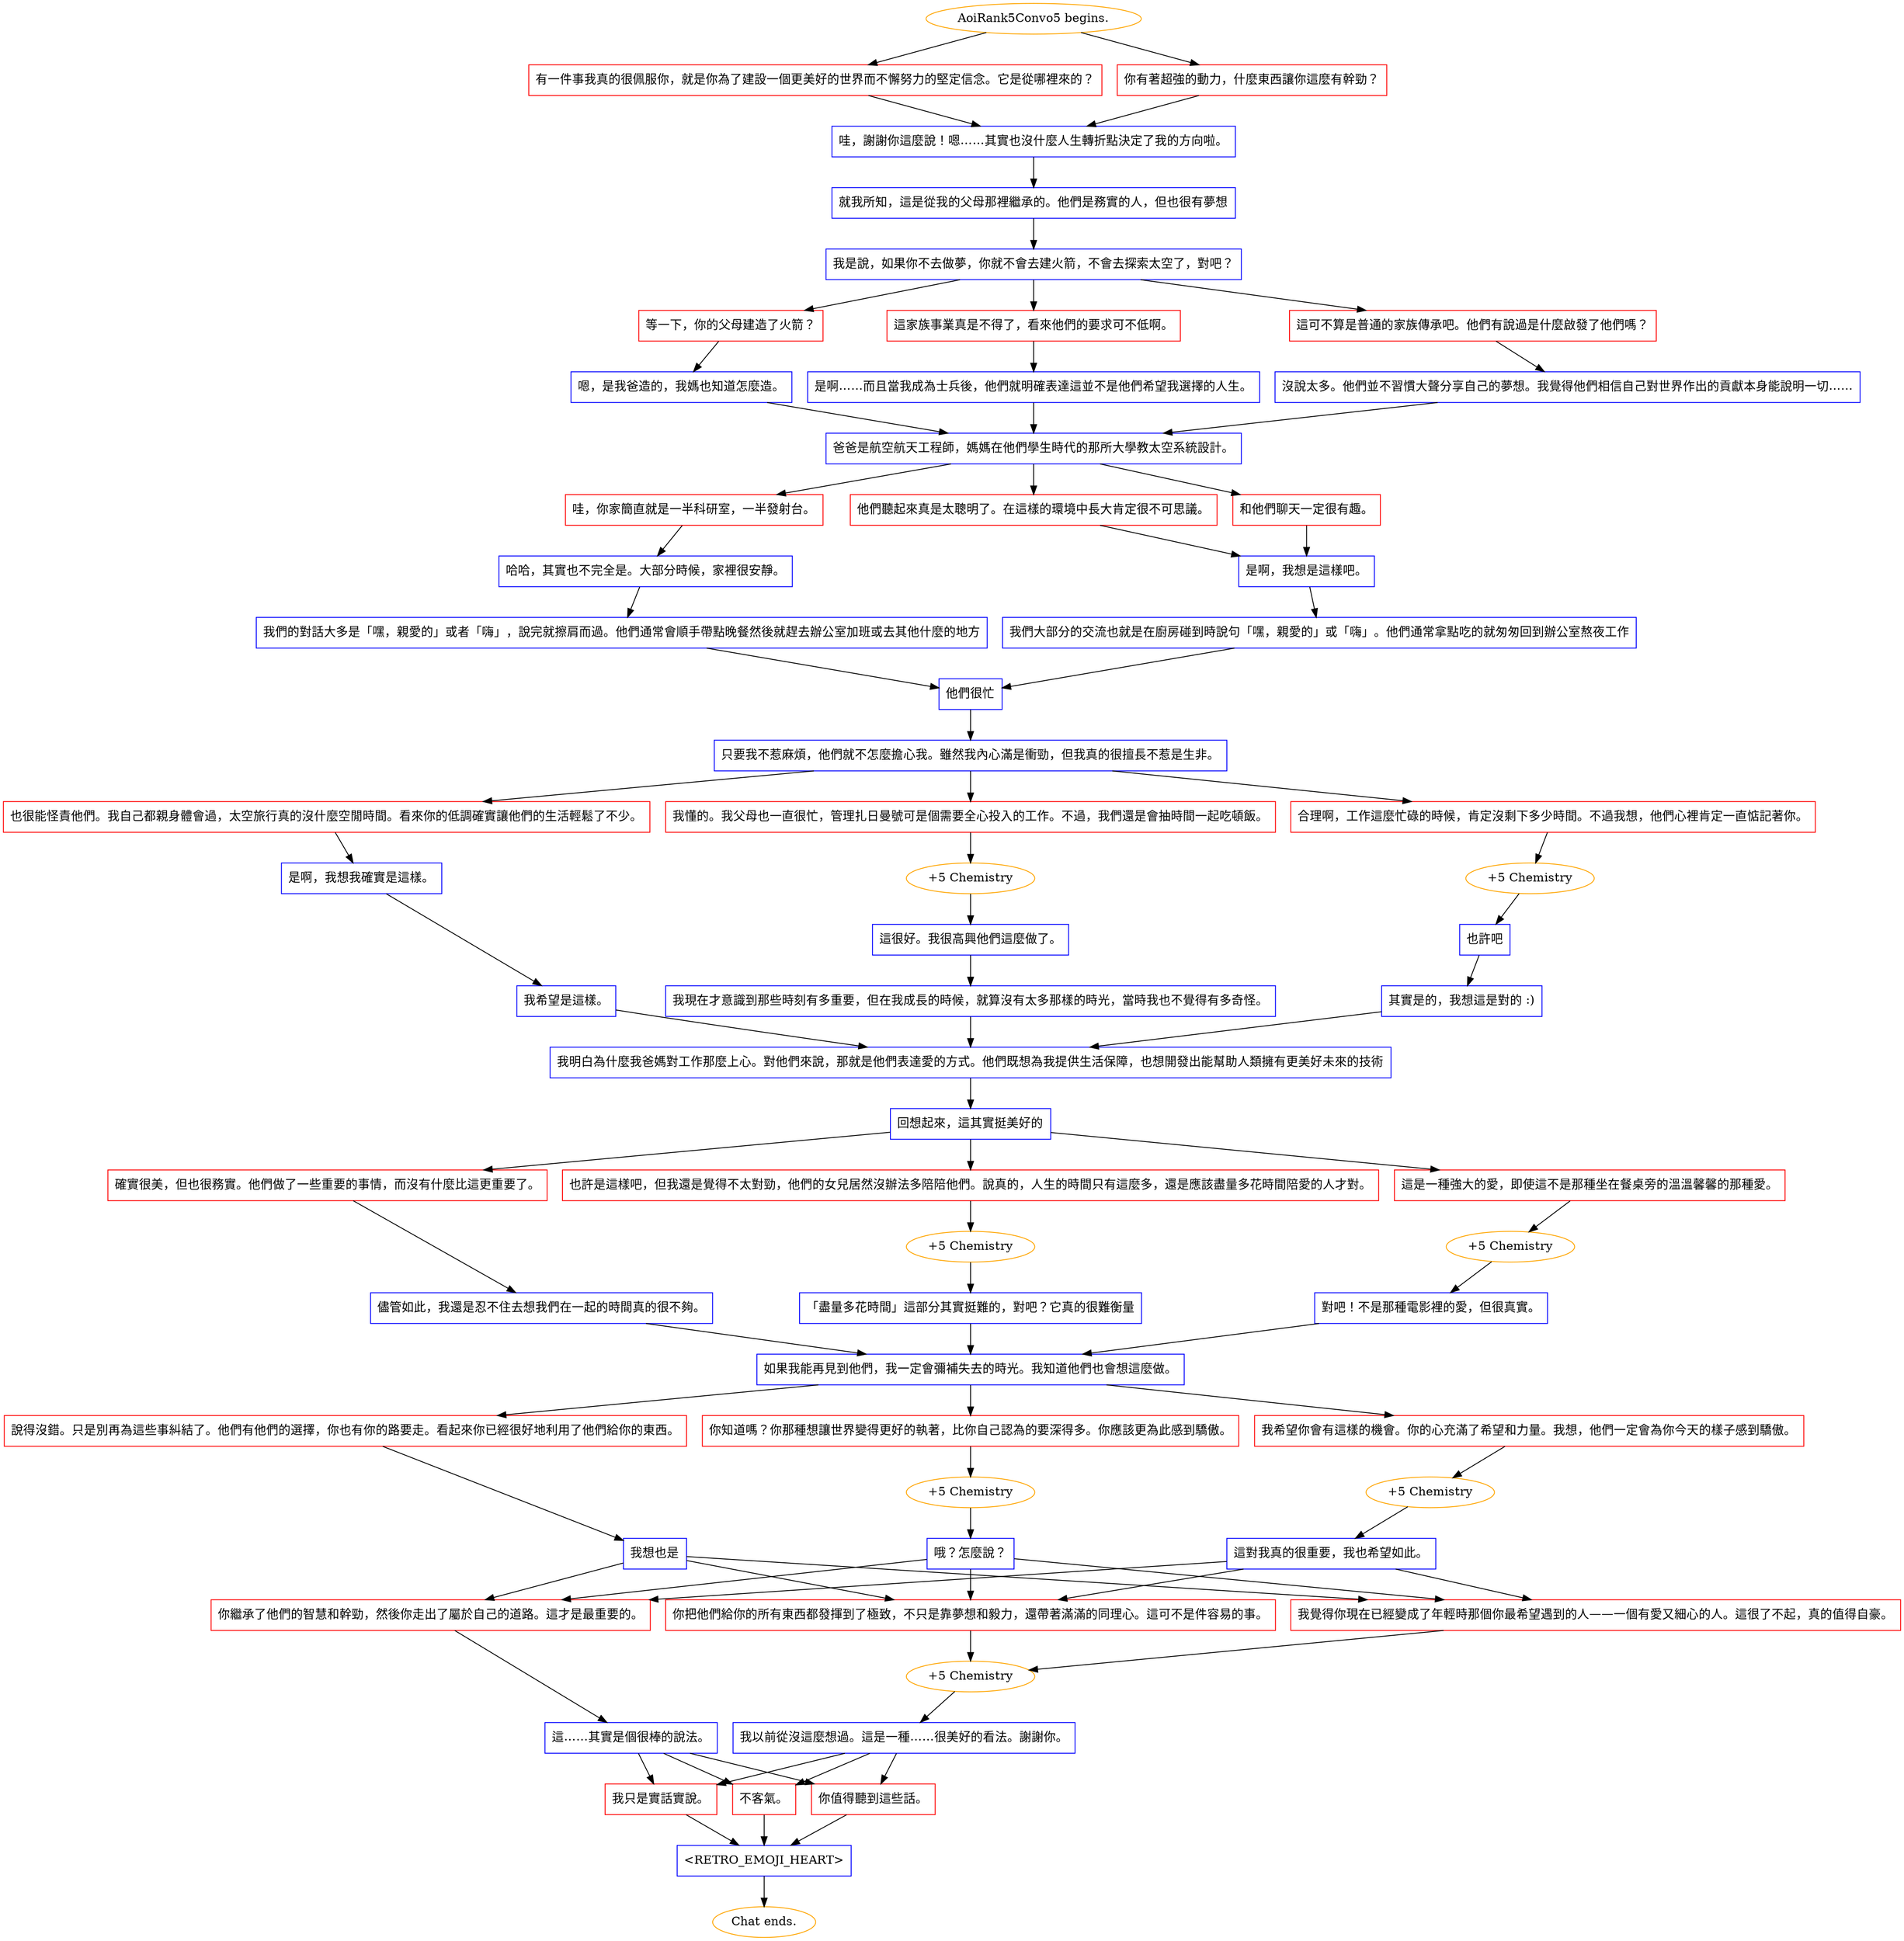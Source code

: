 digraph {
	"AoiRank5Convo5 begins." [color=orange];
		"AoiRank5Convo5 begins." -> j72542488;
		"AoiRank5Convo5 begins." -> j1036789572;
	j72542488 [label="有一件事我真的很佩服你，就是你為了建設一個更美好的世界而不懈努力的堅定信念。它是從哪裡來的？",shape=box,color=red];
		j72542488 -> j3662529155;
	j1036789572 [label="你有著超強的動力，什麼東西讓你這麼有幹勁？",shape=box,color=red];
		j1036789572 -> j3662529155;
	j3662529155 [label="哇，謝謝你這麼說！嗯……其實也沒什麼人生轉折點決定了我的方向啦。",shape=box,color=blue];
		j3662529155 -> j2889969498;
	j2889969498 [label="就我所知，這是從我的父母那裡繼承的。他們是務實的人，但也很有夢想",shape=box,color=blue];
		j2889969498 -> j4006446818;
	j4006446818 [label="我是說，如果你不去做夢，你就不會去建火箭，不會去探索太空了，對吧？",shape=box,color=blue];
		j4006446818 -> j1595736609;
		j4006446818 -> j3552612503;
		j4006446818 -> j3162782903;
	j1595736609 [label="等一下，你的父母建造了火箭？",shape=box,color=red];
		j1595736609 -> j1302883640;
	j3552612503 [label="這家族事業真是不得了，看來他們的要求可不低啊。",shape=box,color=red];
		j3552612503 -> j3015186175;
	j3162782903 [label="這可不算是普通的家族傳承吧。他們有說過是什麼啟發了他們嗎？",shape=box,color=red];
		j3162782903 -> j1525611988;
	j1302883640 [label="嗯，是我爸造的，我媽也知道怎麼造。",shape=box,color=blue];
		j1302883640 -> j256710467;
	j3015186175 [label="是啊……而且當我成為士兵後，他們就明確表達這並不是他們希望我選擇的人生。",shape=box,color=blue];
		j3015186175 -> j256710467;
	j1525611988 [label="沒說太多。他們並不習慣大聲分享自己的夢想。我覺得他們相信自己對世界作出的貢獻本身能說明一切……",shape=box,color=blue];
		j1525611988 -> j256710467;
	j256710467 [label="爸爸是航空航天工程師，媽媽在他們學生時代的那所大學教太空系統設計。",shape=box,color=blue];
		j256710467 -> j2839707379;
		j256710467 -> j2314503771;
		j256710467 -> j2099963752;
	j2839707379 [label="哇，你家簡直就是一半科研室，一半發射台。",shape=box,color=red];
		j2839707379 -> j767992491;
	j2314503771 [label="和他們聊天一定很有趣。",shape=box,color=red];
		j2314503771 -> j729826306;
	j2099963752 [label="他們聽起來真是太聰明了。在這樣的環境中長大肯定很不可思議。",shape=box,color=red];
		j2099963752 -> j729826306;
	j767992491 [label="哈哈，其實也不完全是。大部分時候，家裡很安靜。",shape=box,color=blue];
		j767992491 -> j1344589079;
	j729826306 [label="是啊，我想是這樣吧。",shape=box,color=blue];
		j729826306 -> j3892795544;
	j1344589079 [label="我們的對話大多是「嘿，親愛的」或者「嗨」，說完就擦肩而過。他們通常會順手帶點晚餐然後就趕去辦公室加班或去其他什麼的地方",shape=box,color=blue];
		j1344589079 -> j21812017;
	j3892795544 [label="我們大部分的交流也就是在廚房碰到時說句「嘿，親愛的」或「嗨」。他們通常拿點吃的就匆匆回到辦公室熬夜工作",shape=box,color=blue];
		j3892795544 -> j21812017;
	j21812017 [label="他們很忙",shape=box,color=blue];
		j21812017 -> j1576327621;
	j1576327621 [label="只要我不惹麻煩，他們就不怎麼擔心我。雖然我內心滿是衝勁，但我真的很擅長不惹是生非。",shape=box,color=blue];
		j1576327621 -> j3792096243;
		j1576327621 -> j1427579950;
		j1576327621 -> j2659934620;
	j3792096243 [label="我懂的。我父母也一直很忙，管理扎日曼號可是個需要全心投入的工作。不過，我們還是會抽時間一起吃頓飯。",shape=box,color=red];
		j3792096243 -> j3728971402;
	j1427579950 [label="合理啊，工作這麼忙碌的時候，肯定沒剩下多少時間。不過我想，他們心裡肯定一直惦記著你。",shape=box,color=red];
		j1427579950 -> j1566442028;
	j2659934620 [label="也很能怪責他們。我自己都親身體會過，太空旅行真的沒什麼空閒時間。看來你的低調確實讓他們的生活輕鬆了不少。",shape=box,color=red];
		j2659934620 -> j1386186068;
	j3728971402 [label="+5 Chemistry",color=orange];
		j3728971402 -> j2744619547;
	j1566442028 [label="+5 Chemistry",color=orange];
		j1566442028 -> j335717768;
	j1386186068 [label="是啊，我想我確實是這樣。",shape=box,color=blue];
		j1386186068 -> j72753368;
	j2744619547 [label="這很好。我很高興他們這麼做了。",shape=box,color=blue];
		j2744619547 -> j2645261767;
	j335717768 [label="也許吧",shape=box,color=blue];
		j335717768 -> j4103421248;
	j72753368 [label="我希望是這樣。",shape=box,color=blue];
		j72753368 -> j1021795840;
	j2645261767 [label="我現在才意識到那些時刻有多重要，但在我成長的時候，就算沒有太多那樣的時光，當時我也不覺得有多奇怪。",shape=box,color=blue];
		j2645261767 -> j1021795840;
	j4103421248 [label="其實是的，我想這是對的 :)",shape=box,color=blue];
		j4103421248 -> j1021795840;
	j1021795840 [label="我明白為什麼我爸媽對工作那麼上心。對他們來說，那就是他們表達愛的方式。他們既想為我提供生活保障，也想開發出能幫助人類擁有更美好未來的技術",shape=box,color=blue];
		j1021795840 -> j2270716196;
	j2270716196 [label="回想起來，這其實挺美好的",shape=box,color=blue];
		j2270716196 -> j236300977;
		j2270716196 -> j2051403811;
		j2270716196 -> j196451846;
	j236300977 [label="也許是這樣吧，但我還是覺得不太對勁，他們的女兒居然沒辦法多陪陪他們。說真的，人生的時間只有這麼多，還是應該盡量多花時間陪愛的人才對。",shape=box,color=red];
		j236300977 -> j3786852938;
	j2051403811 [label="確實很美，但也很務實。他們做了一些重要的事情，而沒有什麼比這更重要了。",shape=box,color=red];
		j2051403811 -> j2539420291;
	j196451846 [label="這是一種強大的愛，即使這不是那種坐在餐桌旁的溫溫馨馨的那種愛。",shape=box,color=red];
		j196451846 -> j455396378;
	j3786852938 [label="+5 Chemistry",color=orange];
		j3786852938 -> j2377147698;
	j2539420291 [label="儘管如此，我還是忍不住去想我們在一起的時間真的很不夠。",shape=box,color=blue];
		j2539420291 -> j1197072830;
	j455396378 [label="+5 Chemistry",color=orange];
		j455396378 -> j4016368493;
	j2377147698 [label="「盡量多花時間」這部分其實挺難的，對吧？它真的很難衡量",shape=box,color=blue];
		j2377147698 -> j1197072830;
	j1197072830 [label="如果我能再見到他們，我一定會彌補失去的時光。我知道他們也會想這麼做。",shape=box,color=blue];
		j1197072830 -> j125401390;
		j1197072830 -> j1749986506;
		j1197072830 -> j3526292605;
	j4016368493 [label="對吧！不是那種電影裡的愛，但很真實。",shape=box,color=blue];
		j4016368493 -> j1197072830;
	j125401390 [label="說得沒錯。只是別再為這些事糾結了。他們有他們的選擇，你也有你的路要走。看起來你已經很好地利用了他們給你的東西。",shape=box,color=red];
		j125401390 -> j2655463489;
	j1749986506 [label="你知道嗎？你那種想讓世界變得更好的執著，比你自己認為的要深得多。你應該更為此感到驕傲。",shape=box,color=red];
		j1749986506 -> j1696498005;
	j3526292605 [label="我希望你會有這樣的機會。你的心充滿了希望和力量。我想，他們一定會為你今天的樣子感到驕傲。",shape=box,color=red];
		j3526292605 -> j2806914393;
	j2655463489 [label="我想也是",shape=box,color=blue];
		j2655463489 -> j4048701851;
		j2655463489 -> j4012539423;
		j2655463489 -> j478846980;
	j1696498005 [label="+5 Chemistry",color=orange];
		j1696498005 -> j1447350571;
	j2806914393 [label="+5 Chemistry",color=orange];
		j2806914393 -> j3365660501;
	j4048701851 [label="你繼承了他們的智慧和幹勁，然後你走出了屬於自己的道路。這才是最重要的。",shape=box,color=red];
		j4048701851 -> j3855244046;
	j4012539423 [label="我覺得你現在已經變成了年輕時那個你最希望遇到的人——一個有愛又細心的人。這很了不起，真的值得自豪。",shape=box,color=red];
		j4012539423 -> j1847418551;
	j478846980 [label="你把他們給你的所有東西都發揮到了極致，不只是靠夢想和毅力，還帶著滿滿的同理心。這可不是件容易的事。",shape=box,color=red];
		j478846980 -> j1847418551;
	j1447350571 [label="哦？怎麼說？",shape=box,color=blue];
		j1447350571 -> j4048701851;
		j1447350571 -> j4012539423;
		j1447350571 -> j478846980;
	j3365660501 [label="這對我真的很重要，我也希望如此。",shape=box,color=blue];
		j3365660501 -> j4048701851;
		j3365660501 -> j4012539423;
		j3365660501 -> j478846980;
	j3855244046 [label="這……其實是個很棒的說法。",shape=box,color=blue];
		j3855244046 -> j2560691562;
		j3855244046 -> j2662826950;
		j3855244046 -> j524644685;
	j1847418551 [label="+5 Chemistry",color=orange];
		j1847418551 -> j1293401927;
	j2560691562 [label="我只是實話實說。",shape=box,color=red];
		j2560691562 -> j1098993356;
	j2662826950 [label="不客氣。",shape=box,color=red];
		j2662826950 -> j1098993356;
	j524644685 [label="你值得聽到這些話。",shape=box,color=red];
		j524644685 -> j1098993356;
	j1293401927 [label="我以前從沒這麼想過。這是一種……很美好的看法。謝謝你。",shape=box,color=blue];
		j1293401927 -> j2560691562;
		j1293401927 -> j2662826950;
		j1293401927 -> j524644685;
	j1098993356 [label="<RETRO_EMOJI_HEART>",shape=box,color=blue];
		j1098993356 -> "Chat ends.";
	"Chat ends." [color=orange];
}